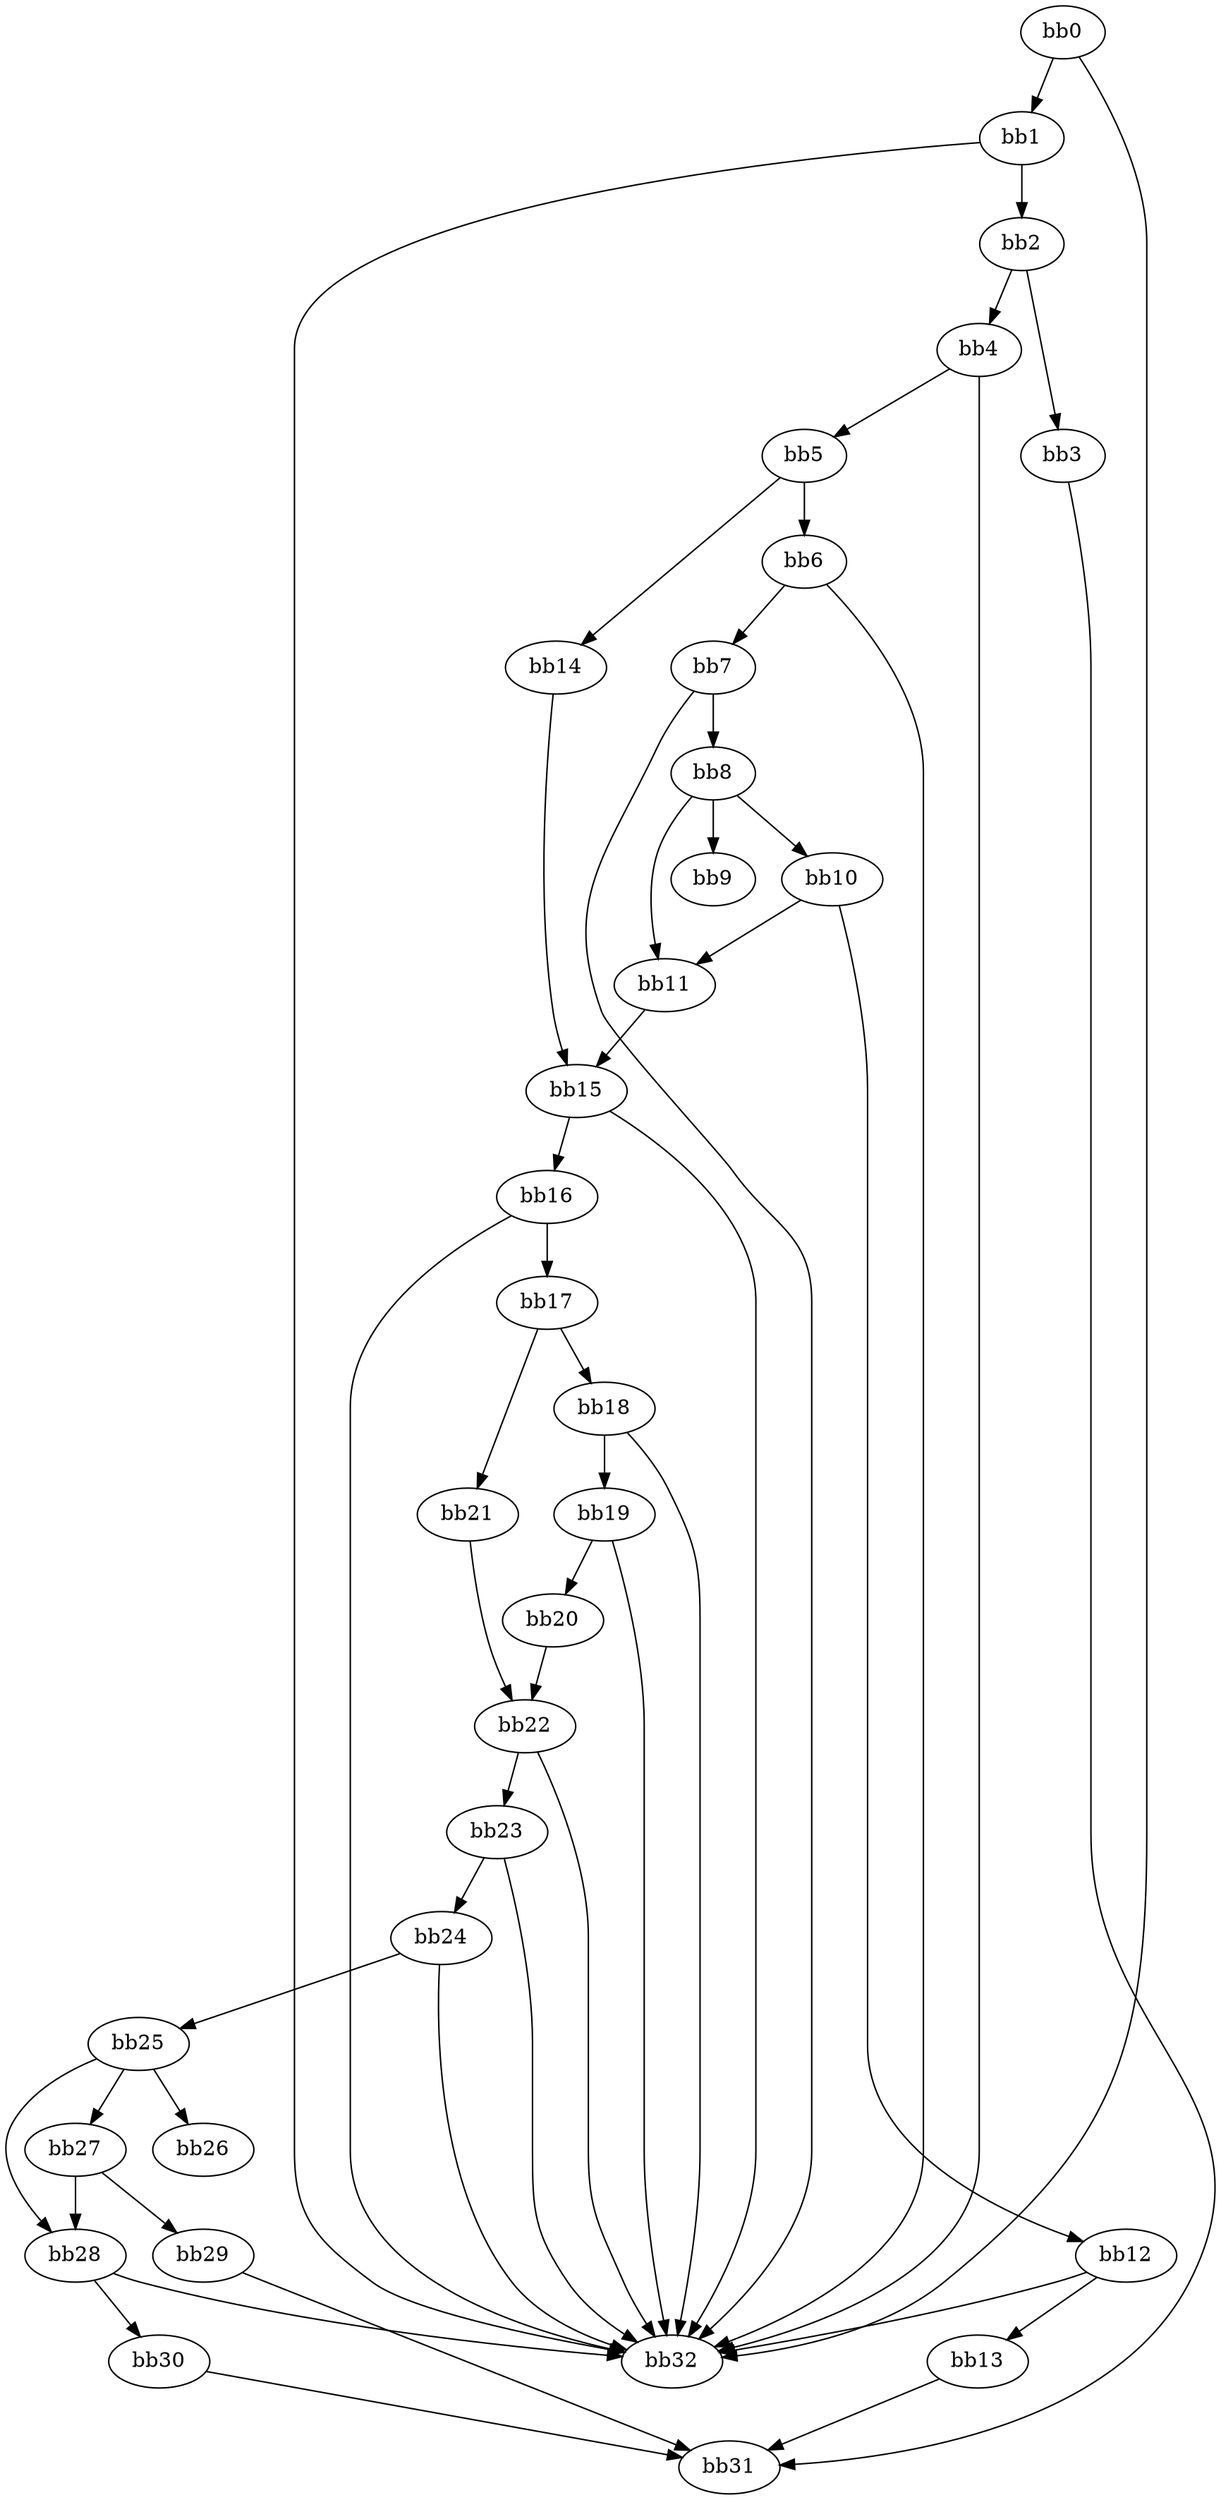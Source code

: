 digraph {
    0 [ label = "bb0\l" ]
    1 [ label = "bb1\l" ]
    2 [ label = "bb2\l" ]
    3 [ label = "bb3\l" ]
    4 [ label = "bb4\l" ]
    5 [ label = "bb5\l" ]
    6 [ label = "bb6\l" ]
    7 [ label = "bb7\l" ]
    8 [ label = "bb8\l" ]
    9 [ label = "bb9\l" ]
    10 [ label = "bb10\l" ]
    11 [ label = "bb11\l" ]
    12 [ label = "bb12\l" ]
    13 [ label = "bb13\l" ]
    14 [ label = "bb14\l" ]
    15 [ label = "bb15\l" ]
    16 [ label = "bb16\l" ]
    17 [ label = "bb17\l" ]
    18 [ label = "bb18\l" ]
    19 [ label = "bb19\l" ]
    20 [ label = "bb20\l" ]
    21 [ label = "bb21\l" ]
    22 [ label = "bb22\l" ]
    23 [ label = "bb23\l" ]
    24 [ label = "bb24\l" ]
    25 [ label = "bb25\l" ]
    26 [ label = "bb26\l" ]
    27 [ label = "bb27\l" ]
    28 [ label = "bb28\l" ]
    29 [ label = "bb29\l" ]
    30 [ label = "bb30\l" ]
    31 [ label = "bb31\l" ]
    32 [ label = "bb32\l" ]
    0 -> 1 [ ]
    0 -> 32 [ ]
    1 -> 2 [ ]
    1 -> 32 [ ]
    2 -> 3 [ ]
    2 -> 4 [ ]
    3 -> 31 [ ]
    4 -> 5 [ ]
    4 -> 32 [ ]
    5 -> 6 [ ]
    5 -> 14 [ ]
    6 -> 7 [ ]
    6 -> 32 [ ]
    7 -> 8 [ ]
    7 -> 32 [ ]
    8 -> 9 [ ]
    8 -> 10 [ ]
    8 -> 11 [ ]
    10 -> 11 [ ]
    10 -> 12 [ ]
    11 -> 15 [ ]
    12 -> 13 [ ]
    12 -> 32 [ ]
    13 -> 31 [ ]
    14 -> 15 [ ]
    15 -> 16 [ ]
    15 -> 32 [ ]
    16 -> 17 [ ]
    16 -> 32 [ ]
    17 -> 18 [ ]
    17 -> 21 [ ]
    18 -> 19 [ ]
    18 -> 32 [ ]
    19 -> 20 [ ]
    19 -> 32 [ ]
    20 -> 22 [ ]
    21 -> 22 [ ]
    22 -> 23 [ ]
    22 -> 32 [ ]
    23 -> 24 [ ]
    23 -> 32 [ ]
    24 -> 25 [ ]
    24 -> 32 [ ]
    25 -> 26 [ ]
    25 -> 27 [ ]
    25 -> 28 [ ]
    27 -> 28 [ ]
    27 -> 29 [ ]
    28 -> 30 [ ]
    28 -> 32 [ ]
    29 -> 31 [ ]
    30 -> 31 [ ]
}

